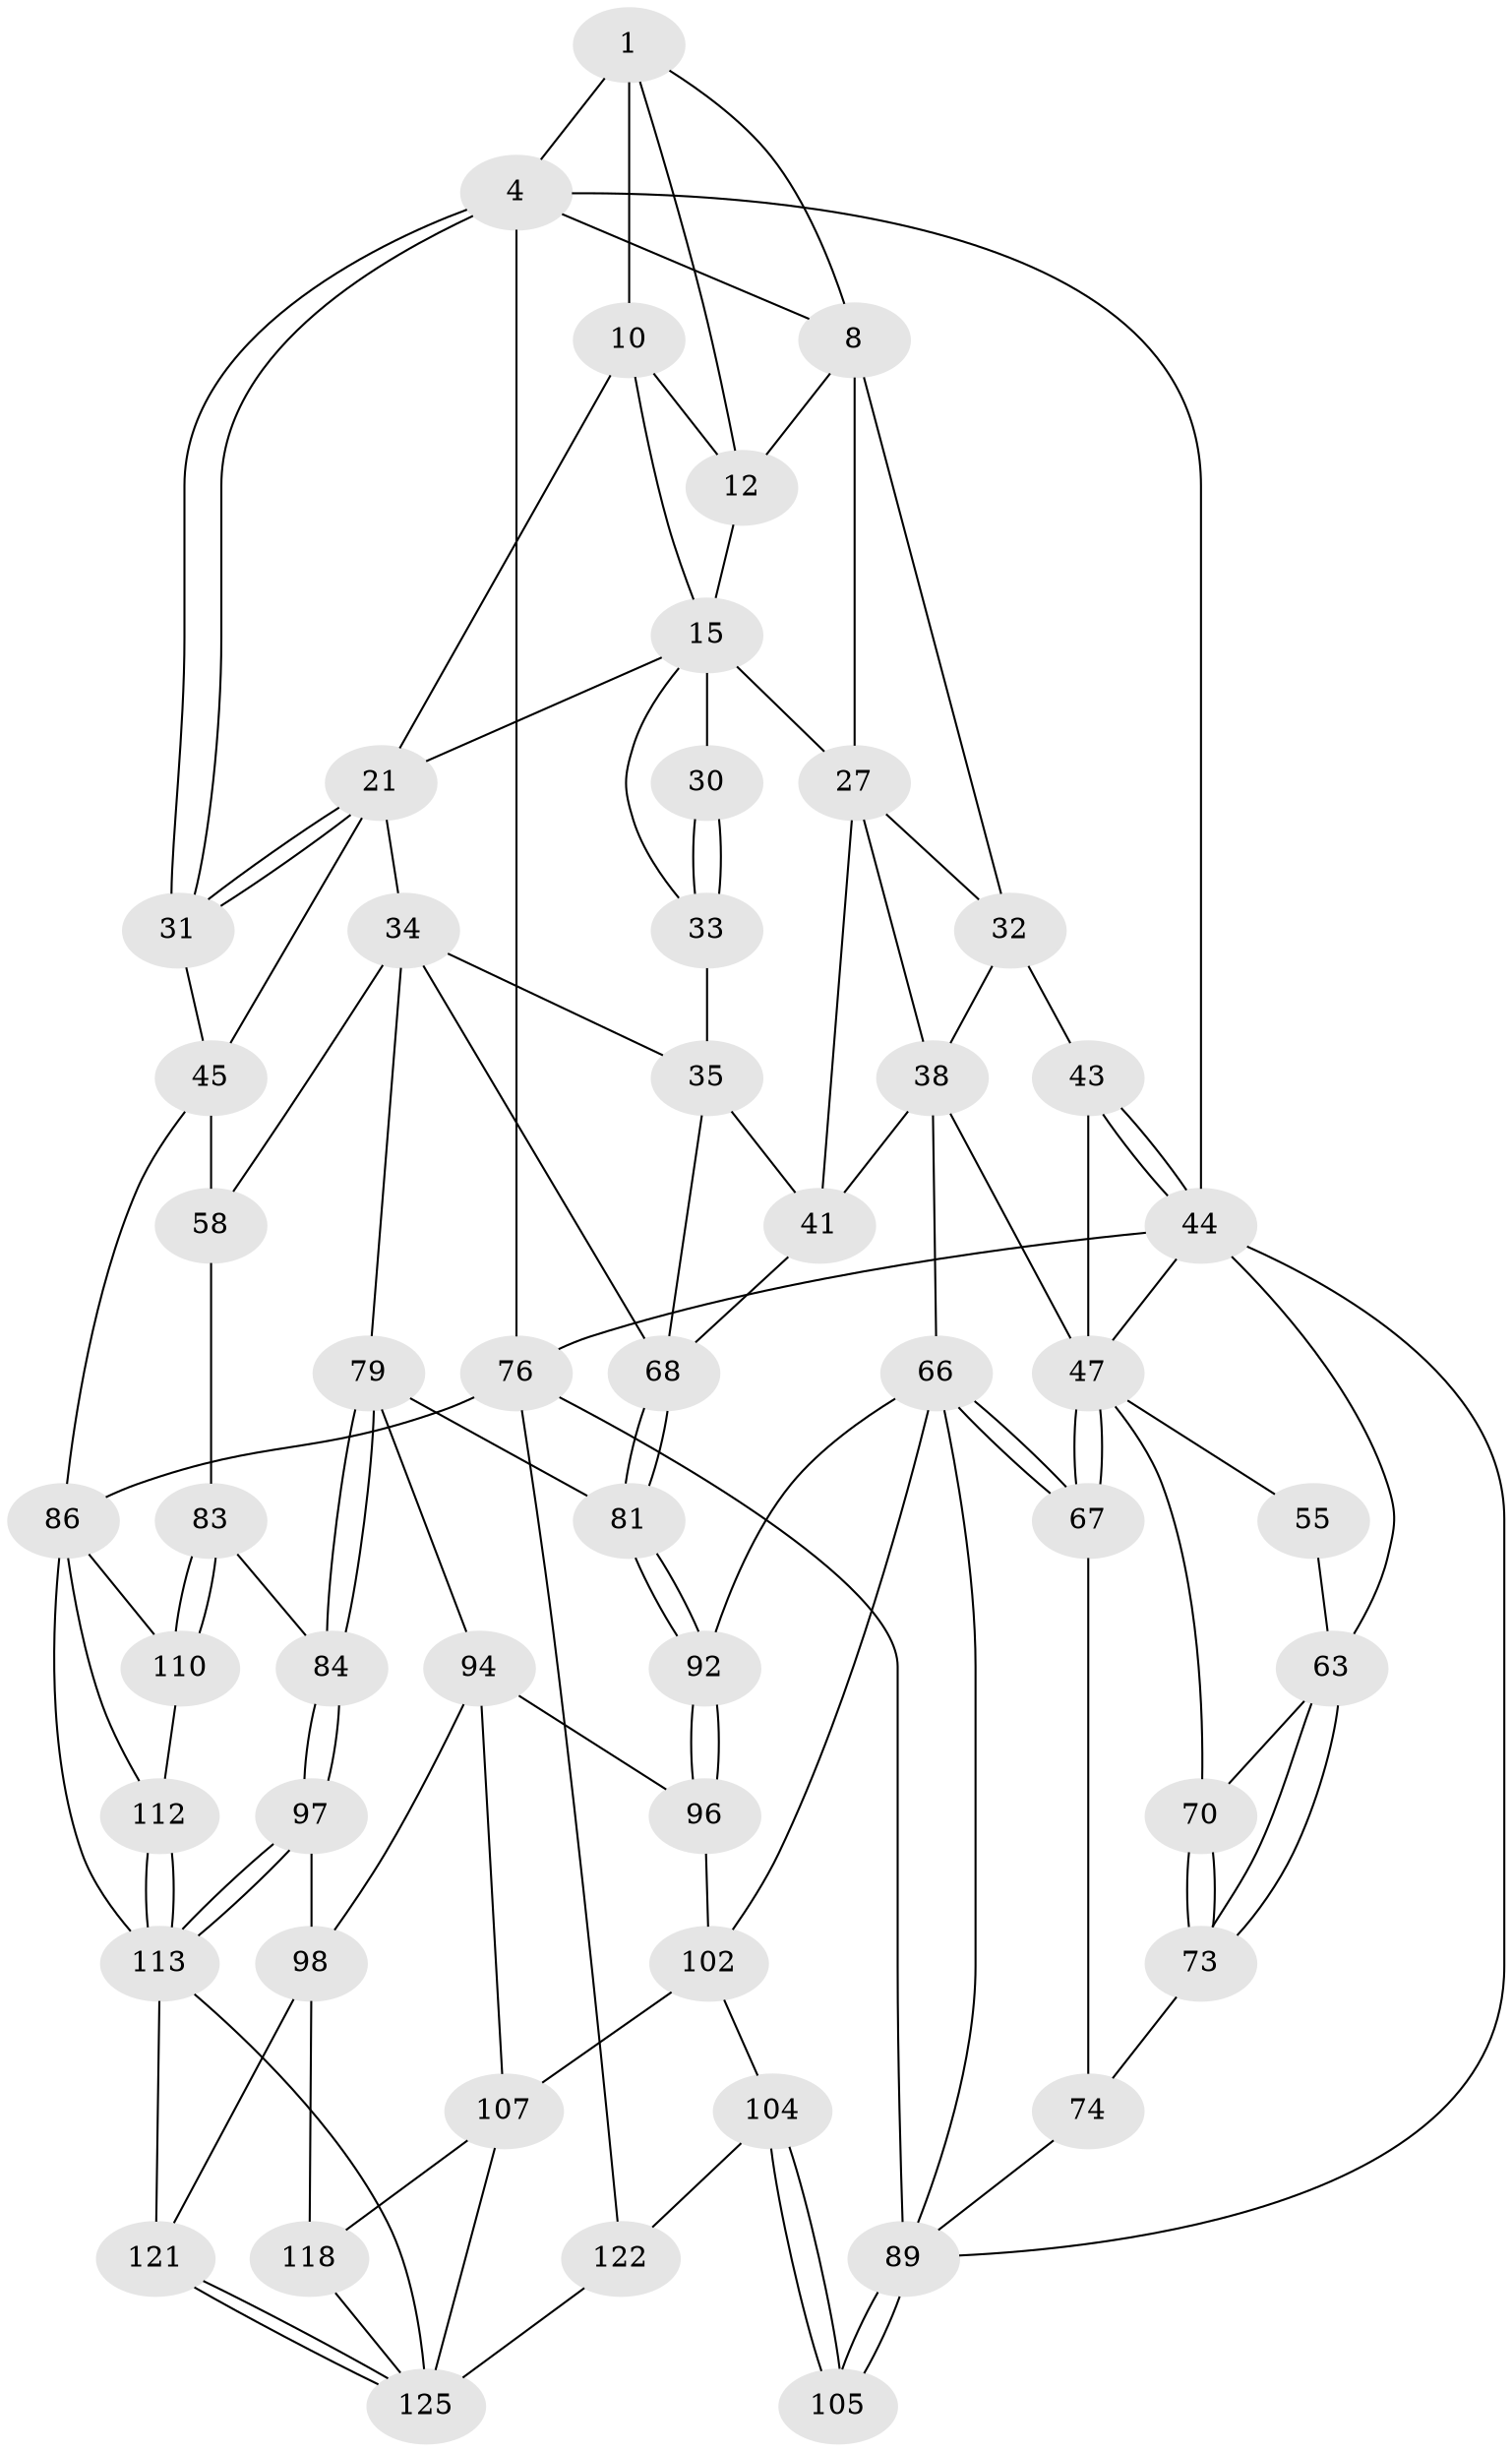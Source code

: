 // original degree distribution, {3: 0.023076923076923078, 4: 0.23846153846153847, 5: 0.5, 6: 0.23846153846153847}
// Generated by graph-tools (version 1.1) at 2025/21/03/04/25 18:21:26]
// undirected, 52 vertices, 119 edges
graph export_dot {
graph [start="1"]
  node [color=gray90,style=filled];
  1 [pos="+0.4516778612003026+0",super="+2+7"];
  4 [pos="+1+0",super="+5"];
  8 [pos="+0.26622972929190764+0.16529416823518953",super="+9+14"];
  10 [pos="+0.72794646853657+0.09643566940650464",super="+20+11"];
  12 [pos="+0.4934025975976278+0",super="+13"];
  15 [pos="+0.6161407196511299+0.17170712230574883",super="+24+16"];
  21 [pos="+0.7638071562305764+0.1630221126343979",super="+22"];
  27 [pos="+0.3649316014014909+0.2799501602289725",super="+37+28"];
  30 [pos="+0.4999955318451465+0.2728198678671693"];
  31 [pos="+1+0"];
  32 [pos="+0.21017717712130934+0.28731677231110975",super="+40"];
  33 [pos="+0.4455689234569815+0.31650297824487983"];
  34 [pos="+0.7223210640477364+0.3196395291156142",super="+56"];
  35 [pos="+0.7095234230420541+0.32539648965327",super="+36"];
  38 [pos="+0.30418267165557644+0.4305809844663394",super="+39+52"];
  41 [pos="+0.49528404804023596+0.41482942394507594",super="+42+71"];
  43 [pos="+0.17250107080652663+0.31529086679112167"];
  44 [pos="+0+0.08737155786235297",super="+50"];
  45 [pos="+1+0.21050849368051974",super="+60"];
  47 [pos="+0.22941731436346144+0.47375243568249575",super="+48"];
  55 [pos="+0.08480326669398737+0.4005313061577049"];
  58 [pos="+0.858627096660844+0.49350756257420725",super="+59+78"];
  63 [pos="+0+0.543039047230451",super="+64"];
  66 [pos="+0.3244542477144971+0.5908897252222408",super="+88"];
  67 [pos="+0.24805976712414887+0.522178359490723",super="+72"];
  68 [pos="+0.5507721009012285+0.5405284181028218",super="+69"];
  70 [pos="+0.07243285076141086+0.5104876411937633"];
  73 [pos="+0.04210018674240196+0.5541234960099579"];
  74 [pos="+0.12305423243496767+0.6128603789279335"];
  76 [pos="+0+0.7780780204671828",super="+77"];
  79 [pos="+0.7199375419616013+0.6065859746483555",super="+80"];
  81 [pos="+0.5550398972622407+0.5630419882624159"];
  83 [pos="+0.8811096825358704+0.7040920887449342"];
  84 [pos="+0.7962461875919599+0.7075182860204017"];
  86 [pos="+1+0.8968490651729687",super="+114"];
  89 [pos="+0.1771447993816879+0.6979222228455294",super="+90"];
  92 [pos="+0.44308164593005295+0.6559657240230765"];
  94 [pos="+0.5939091758256293+0.69116684154937",super="+95+99"];
  96 [pos="+0.5191076490373632+0.7370054484813968"];
  97 [pos="+0.7825854543007769+0.7233018442858593"];
  98 [pos="+0.728448827484598+0.7839626603910237",super="+117"];
  102 [pos="+0.3557884007066412+0.7606842672013194",super="+103+106"];
  104 [pos="+0.18788808168772128+0.8861545636760098",super="+116"];
  105 [pos="+0.17626915816144187+0.7120655931349771",super="+109"];
  107 [pos="+0.5300189759834217+0.9334187218950162",super="+119+108"];
  110 [pos="+0.8978597529442146+0.8015830400100875",super="+111"];
  112 [pos="+0.8871235861255639+0.8942050451340485"];
  113 [pos="+0.8499100839056782+0.899551772993731",super="+120"];
  118 [pos="+0.7294056177381525+0.8580904482333974"];
  121 [pos="+0.823017906928536+0.9018357692745977"];
  122 [pos="+0+1"];
  125 [pos="+0.7378874833362811+1",super="+128+126"];
  1 -- 10 [weight=2];
  1 -- 4;
  1 -- 8;
  1 -- 12;
  4 -- 31;
  4 -- 31;
  4 -- 8 [weight=2];
  4 -- 44;
  4 -- 76 [weight=2];
  8 -- 32;
  8 -- 27;
  8 -- 12;
  10 -- 21;
  10 -- 12;
  10 -- 15;
  12 -- 15;
  15 -- 30 [weight=2];
  15 -- 21;
  15 -- 33;
  15 -- 27;
  21 -- 31;
  21 -- 31;
  21 -- 34;
  21 -- 45;
  27 -- 38;
  27 -- 41;
  27 -- 32;
  30 -- 33;
  30 -- 33;
  31 -- 45;
  32 -- 43;
  32 -- 38;
  33 -- 35;
  34 -- 35;
  34 -- 58;
  34 -- 79;
  34 -- 68;
  35 -- 41;
  35 -- 68;
  38 -- 47;
  38 -- 41 [weight=2];
  38 -- 66;
  41 -- 68;
  43 -- 44;
  43 -- 44;
  43 -- 47;
  44 -- 89;
  44 -- 63;
  44 -- 76;
  44 -- 47;
  45 -- 58 [weight=3];
  45 -- 86;
  47 -- 67 [weight=2];
  47 -- 67;
  47 -- 70;
  47 -- 55 [weight=2];
  55 -- 63;
  58 -- 83;
  63 -- 73;
  63 -- 73;
  63 -- 70;
  66 -- 67;
  66 -- 67;
  66 -- 89;
  66 -- 92;
  66 -- 102;
  67 -- 74;
  68 -- 81;
  68 -- 81;
  70 -- 73;
  70 -- 73;
  73 -- 74;
  74 -- 89;
  76 -- 89;
  76 -- 122;
  76 -- 86 [weight=2];
  79 -- 84;
  79 -- 84;
  79 -- 81;
  79 -- 94;
  81 -- 92;
  81 -- 92;
  83 -- 84;
  83 -- 110;
  83 -- 110;
  84 -- 97;
  84 -- 97;
  86 -- 112;
  86 -- 110 [weight=2];
  86 -- 113;
  89 -- 105 [weight=2];
  89 -- 105;
  92 -- 96;
  92 -- 96;
  94 -- 96;
  94 -- 98;
  94 -- 107;
  96 -- 102;
  97 -- 98;
  97 -- 113;
  97 -- 113;
  98 -- 121;
  98 -- 118;
  102 -- 104;
  102 -- 107 [weight=2];
  104 -- 105 [weight=2];
  104 -- 105;
  104 -- 122;
  107 -- 125 [weight=2];
  107 -- 118;
  110 -- 112;
  112 -- 113;
  112 -- 113;
  113 -- 125;
  113 -- 121;
  118 -- 125;
  121 -- 125;
  121 -- 125;
  122 -- 125;
}
